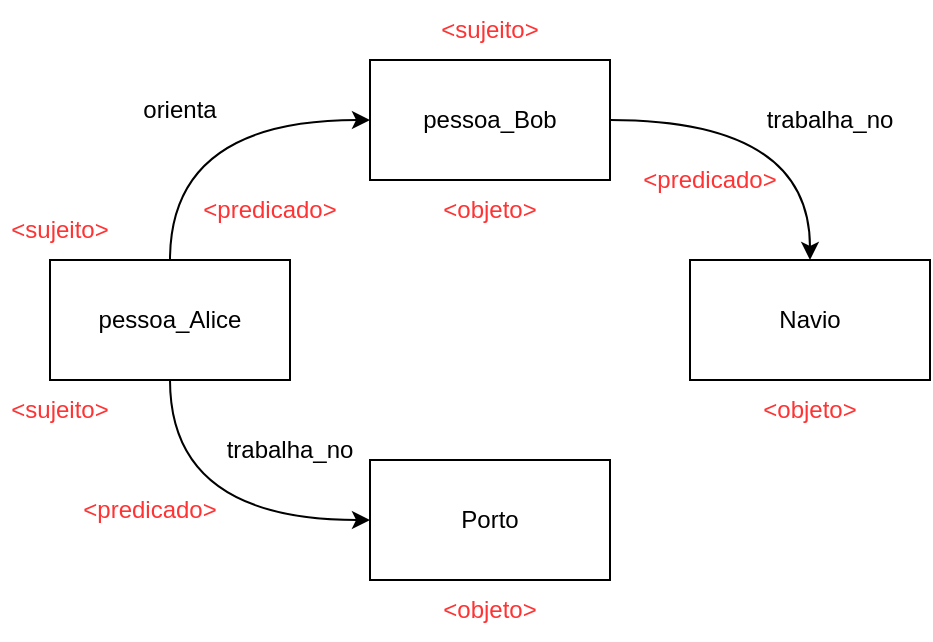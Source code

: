 <mxfile version="20.2.3" type="device"><diagram id="emAwGh2tT_doH0KXSDjG" name="Page-1"><mxGraphModel dx="1422" dy="865" grid="1" gridSize="10" guides="1" tooltips="1" connect="1" arrows="1" fold="1" page="1" pageScale="1" pageWidth="850" pageHeight="1100" math="0" shadow="0"><root><mxCell id="0"/><mxCell id="1" parent="0"/><mxCell id="vE70I603ovuSRF-1QlNW-5" style="edgeStyle=orthogonalEdgeStyle;curved=1;rounded=0;orthogonalLoop=1;jettySize=auto;html=1;entryX=0;entryY=0.5;entryDx=0;entryDy=0;exitX=0.5;exitY=1;exitDx=0;exitDy=0;" parent="1" source="vE70I603ovuSRF-1QlNW-1" target="vE70I603ovuSRF-1QlNW-4" edge="1"><mxGeometry relative="1" as="geometry"/></mxCell><mxCell id="vE70I603ovuSRF-1QlNW-7" style="edgeStyle=orthogonalEdgeStyle;curved=1;rounded=0;orthogonalLoop=1;jettySize=auto;html=1;entryX=0;entryY=0.5;entryDx=0;entryDy=0;exitX=0.5;exitY=0;exitDx=0;exitDy=0;" parent="1" source="vE70I603ovuSRF-1QlNW-1" target="vE70I603ovuSRF-1QlNW-6" edge="1"><mxGeometry relative="1" as="geometry"/></mxCell><mxCell id="vE70I603ovuSRF-1QlNW-1" value="pessoa_Alice" style="rounded=0;whiteSpace=wrap;html=1;" parent="1" vertex="1"><mxGeometry x="360" y="270" width="120" height="60" as="geometry"/></mxCell><mxCell id="vE70I603ovuSRF-1QlNW-4" value="Porto" style="rounded=0;whiteSpace=wrap;html=1;" parent="1" vertex="1"><mxGeometry x="520" y="370" width="120" height="60" as="geometry"/></mxCell><mxCell id="vE70I603ovuSRF-1QlNW-12" style="edgeStyle=orthogonalEdgeStyle;curved=1;rounded=0;orthogonalLoop=1;jettySize=auto;html=1;" parent="1" source="vE70I603ovuSRF-1QlNW-6" target="vE70I603ovuSRF-1QlNW-11" edge="1"><mxGeometry relative="1" as="geometry"/></mxCell><mxCell id="vE70I603ovuSRF-1QlNW-6" value="pessoa_Bob" style="rounded=0;whiteSpace=wrap;html=1;" parent="1" vertex="1"><mxGeometry x="520" y="170" width="120" height="60" as="geometry"/></mxCell><mxCell id="vE70I603ovuSRF-1QlNW-8" value="orienta" style="text;html=1;strokeColor=none;fillColor=none;align=center;verticalAlign=middle;whiteSpace=wrap;rounded=0;" parent="1" vertex="1"><mxGeometry x="395" y="180" width="60" height="30" as="geometry"/></mxCell><mxCell id="vE70I603ovuSRF-1QlNW-10" value="trabalha_no" style="text;html=1;strokeColor=none;fillColor=none;align=center;verticalAlign=middle;whiteSpace=wrap;rounded=0;" parent="1" vertex="1"><mxGeometry x="450" y="350" width="60" height="30" as="geometry"/></mxCell><mxCell id="vE70I603ovuSRF-1QlNW-11" value="Navio" style="rounded=0;whiteSpace=wrap;html=1;" parent="1" vertex="1"><mxGeometry x="680" y="270" width="120" height="60" as="geometry"/></mxCell><mxCell id="vE70I603ovuSRF-1QlNW-13" value="trabalha_no" style="text;html=1;strokeColor=none;fillColor=none;align=center;verticalAlign=middle;whiteSpace=wrap;rounded=0;" parent="1" vertex="1"><mxGeometry x="720" y="185" width="60" height="30" as="geometry"/></mxCell><mxCell id="vE70I603ovuSRF-1QlNW-14" value="&lt;font color=&quot;#ff3333&quot;&gt;&amp;lt;sujeito&amp;gt;&lt;/font&gt;" style="text;html=1;strokeColor=none;fillColor=none;align=center;verticalAlign=middle;whiteSpace=wrap;rounded=0;" parent="1" vertex="1"><mxGeometry x="335" y="240" width="60" height="30" as="geometry"/></mxCell><mxCell id="vE70I603ovuSRF-1QlNW-15" value="&lt;font color=&quot;#ff3333&quot;&gt;&amp;lt;sujeito&amp;gt;&lt;/font&gt;" style="text;html=1;strokeColor=none;fillColor=none;align=center;verticalAlign=middle;whiteSpace=wrap;rounded=0;" parent="1" vertex="1"><mxGeometry x="550" y="140" width="60" height="30" as="geometry"/></mxCell><mxCell id="vE70I603ovuSRF-1QlNW-16" value="&lt;font color=&quot;#ff3333&quot;&gt;&amp;lt;objeto&amp;gt;&lt;/font&gt;" style="text;html=1;strokeColor=none;fillColor=none;align=center;verticalAlign=middle;whiteSpace=wrap;rounded=0;" parent="1" vertex="1"><mxGeometry x="550" y="230" width="60" height="30" as="geometry"/></mxCell><mxCell id="vE70I603ovuSRF-1QlNW-17" value="&lt;font color=&quot;#ff3333&quot;&gt;&amp;lt;predicado&amp;gt;&lt;/font&gt;" style="text;html=1;strokeColor=none;fillColor=none;align=center;verticalAlign=middle;whiteSpace=wrap;rounded=0;" parent="1" vertex="1"><mxGeometry x="440" y="230" width="60" height="30" as="geometry"/></mxCell><mxCell id="vE70I603ovuSRF-1QlNW-18" value="&lt;font color=&quot;#ff3333&quot;&gt;&amp;lt;objeto&amp;gt;&lt;/font&gt;" style="text;html=1;strokeColor=none;fillColor=none;align=center;verticalAlign=middle;whiteSpace=wrap;rounded=0;" parent="1" vertex="1"><mxGeometry x="710" y="330" width="60" height="30" as="geometry"/></mxCell><mxCell id="vE70I603ovuSRF-1QlNW-19" value="&lt;font color=&quot;#ff3333&quot;&gt;&amp;lt;predicado&amp;gt;&lt;/font&gt;" style="text;html=1;strokeColor=none;fillColor=none;align=center;verticalAlign=middle;whiteSpace=wrap;rounded=0;" parent="1" vertex="1"><mxGeometry x="660" y="215" width="60" height="30" as="geometry"/></mxCell><mxCell id="vE70I603ovuSRF-1QlNW-20" value="&lt;font color=&quot;#ff3333&quot;&gt;&amp;lt;predicado&amp;gt;&lt;/font&gt;" style="text;html=1;strokeColor=none;fillColor=none;align=center;verticalAlign=middle;whiteSpace=wrap;rounded=0;" parent="1" vertex="1"><mxGeometry x="380" y="380" width="60" height="30" as="geometry"/></mxCell><mxCell id="vE70I603ovuSRF-1QlNW-21" value="&lt;font color=&quot;#ff3333&quot;&gt;&amp;lt;objeto&amp;gt;&lt;/font&gt;" style="text;html=1;strokeColor=none;fillColor=none;align=center;verticalAlign=middle;whiteSpace=wrap;rounded=0;" parent="1" vertex="1"><mxGeometry x="550" y="430" width="60" height="30" as="geometry"/></mxCell><mxCell id="vE70I603ovuSRF-1QlNW-22" value="&lt;font color=&quot;#ff3333&quot;&gt;&amp;lt;sujeito&amp;gt;&lt;/font&gt;" style="text;html=1;strokeColor=none;fillColor=none;align=center;verticalAlign=middle;whiteSpace=wrap;rounded=0;" parent="1" vertex="1"><mxGeometry x="335" y="330" width="60" height="30" as="geometry"/></mxCell></root></mxGraphModel></diagram></mxfile>